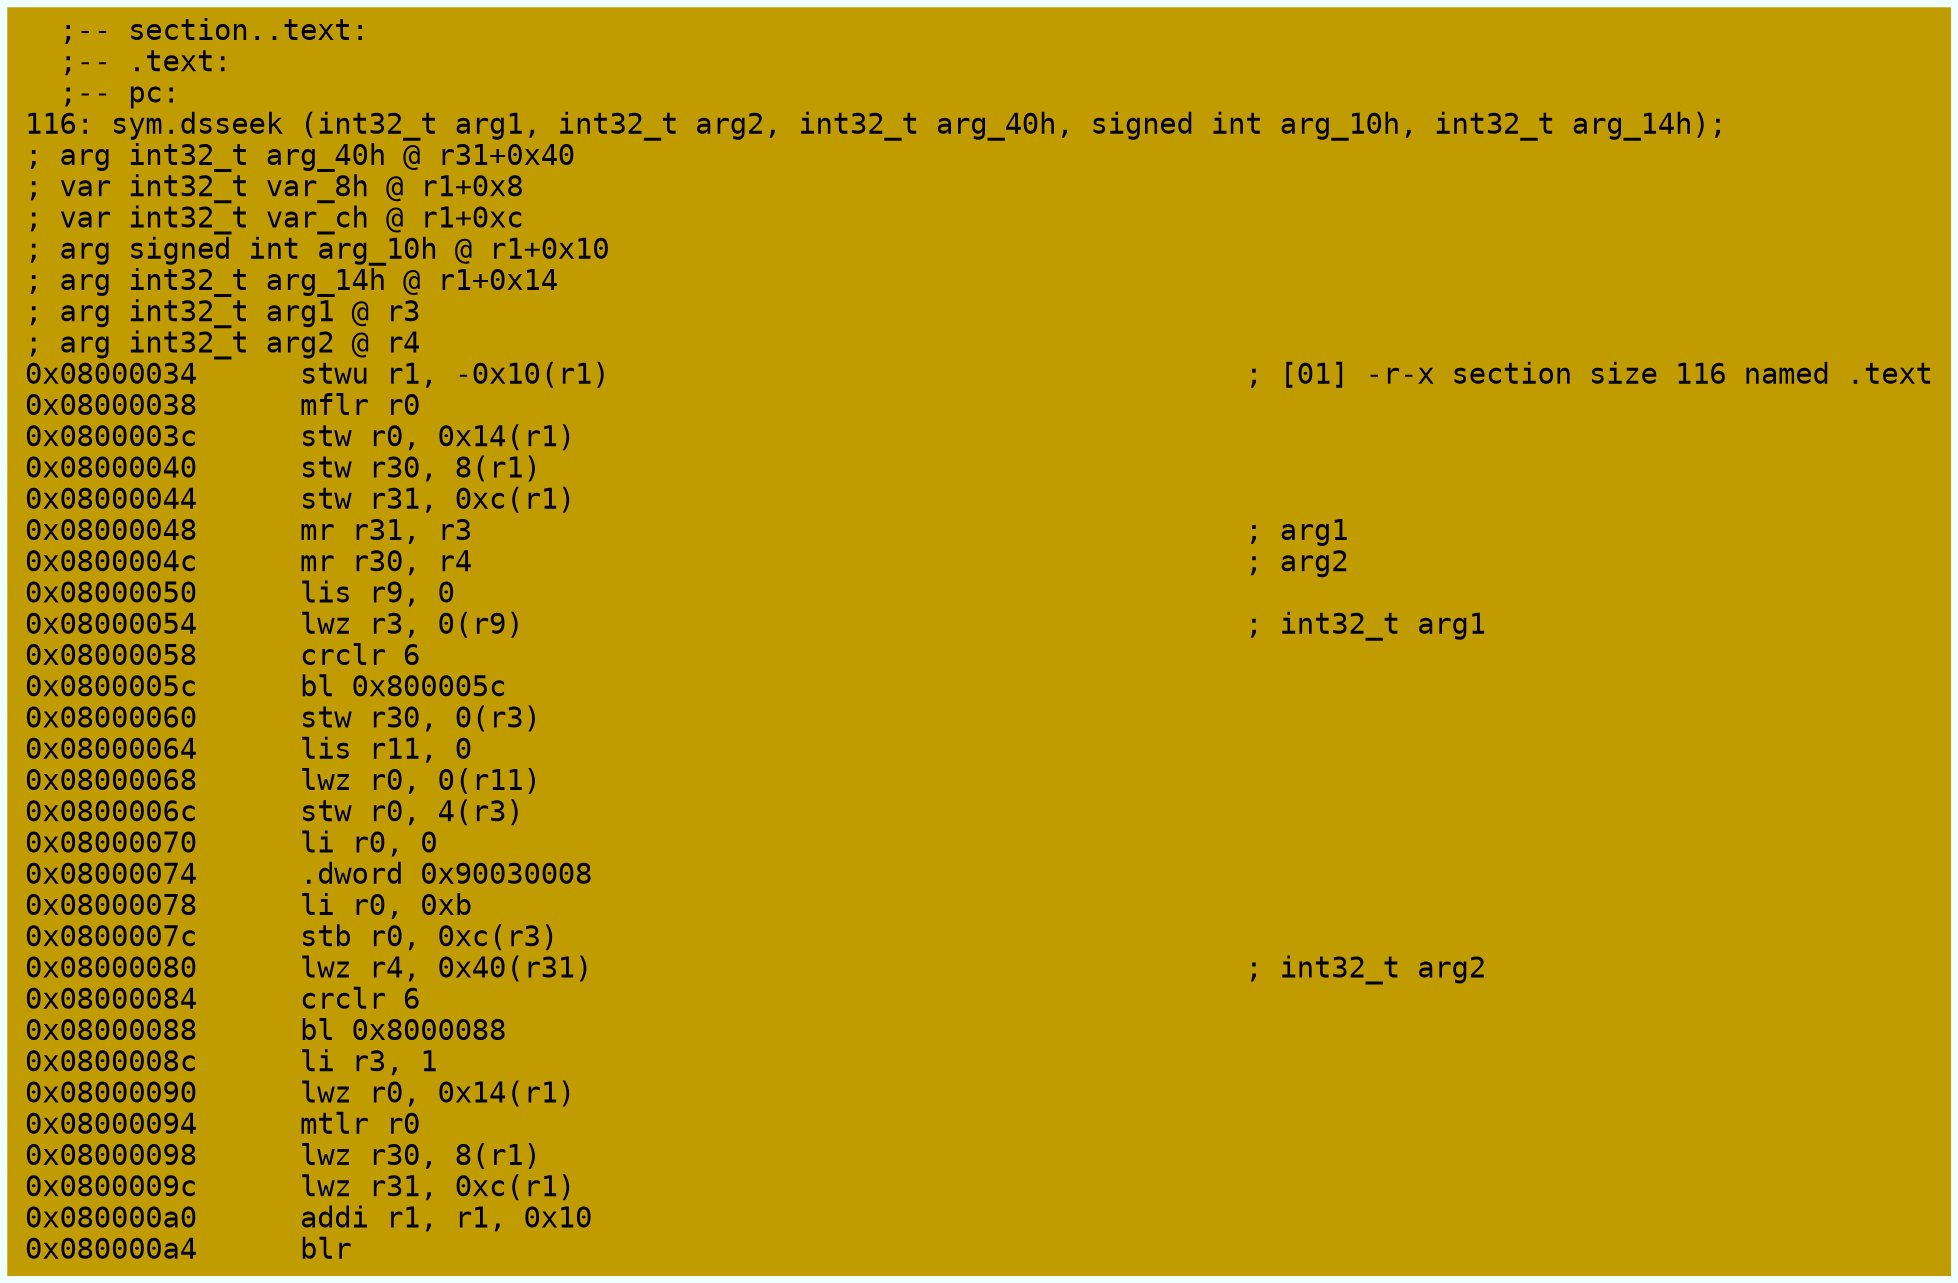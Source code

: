 digraph code {
	graph [bgcolor=azure fontsize=8 fontname="Courier" splines="ortho"];
	node [fillcolor=gray style=filled shape=box];
	edge [arrowhead="normal"];
	"0x08000034" [URL="sym.dsseek/0x08000034", fillcolor="#c19c00",color="#c19c00", fontname="Courier",label="  ;-- section..text:\l  ;-- .text:\l  ;-- pc:\l116: sym.dsseek (int32_t arg1, int32_t arg2, int32_t arg_40h, signed int arg_10h, int32_t arg_14h);\l; arg int32_t arg_40h @ r31+0x40\l; var int32_t var_8h @ r1+0x8\l; var int32_t var_ch @ r1+0xc\l; arg signed int arg_10h @ r1+0x10\l; arg int32_t arg_14h @ r1+0x14\l; arg int32_t arg1 @ r3\l; arg int32_t arg2 @ r4\l0x08000034      stwu r1, -0x10(r1)                                     ; [01] -r-x section size 116 named .text\l0x08000038      mflr r0\l0x0800003c      stw r0, 0x14(r1)\l0x08000040      stw r30, 8(r1)\l0x08000044      stw r31, 0xc(r1)\l0x08000048      mr r31, r3                                             ; arg1\l0x0800004c      mr r30, r4                                             ; arg2\l0x08000050      lis r9, 0\l0x08000054      lwz r3, 0(r9)                                          ; int32_t arg1\l0x08000058      crclr 6\l0x0800005c      bl 0x800005c\l0x08000060      stw r30, 0(r3)\l0x08000064      lis r11, 0\l0x08000068      lwz r0, 0(r11)\l0x0800006c      stw r0, 4(r3)\l0x08000070      li r0, 0\l0x08000074      .dword 0x90030008\l0x08000078      li r0, 0xb\l0x0800007c      stb r0, 0xc(r3)\l0x08000080      lwz r4, 0x40(r31)                                      ; int32_t arg2\l0x08000084      crclr 6\l0x08000088      bl 0x8000088\l0x0800008c      li r3, 1\l0x08000090      lwz r0, 0x14(r1)\l0x08000094      mtlr r0\l0x08000098      lwz r30, 8(r1)\l0x0800009c      lwz r31, 0xc(r1)\l0x080000a0      addi r1, r1, 0x10\l0x080000a4      blr\l"]
}
